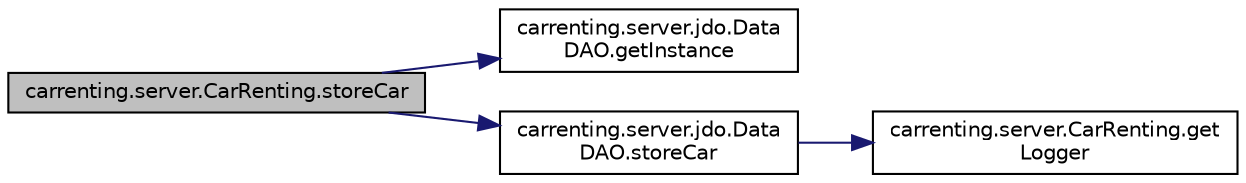 digraph "carrenting.server.CarRenting.storeCar"
{
 // LATEX_PDF_SIZE
  edge [fontname="Helvetica",fontsize="10",labelfontname="Helvetica",labelfontsize="10"];
  node [fontname="Helvetica",fontsize="10",shape=record];
  rankdir="LR";
  Node67 [label="carrenting.server.CarRenting.storeCar",height=0.2,width=0.4,color="black", fillcolor="grey75", style="filled", fontcolor="black",tooltip=" "];
  Node67 -> Node68 [color="midnightblue",fontsize="10",style="solid",fontname="Helvetica"];
  Node68 [label="carrenting.server.jdo.Data\lDAO.getInstance",height=0.2,width=0.4,color="black", fillcolor="white", style="filled",URL="$classcarrenting_1_1server_1_1jdo_1_1_data_d_a_o.html#af8f8055222b8f4337f5f46c4365078d6",tooltip=" "];
  Node67 -> Node69 [color="midnightblue",fontsize="10",style="solid",fontname="Helvetica"];
  Node69 [label="carrenting.server.jdo.Data\lDAO.storeCar",height=0.2,width=0.4,color="black", fillcolor="white", style="filled",URL="$classcarrenting_1_1server_1_1jdo_1_1_data_d_a_o.html#af9e2798cf3b06a1fbcb74f3bc92c670f",tooltip=" "];
  Node69 -> Node70 [color="midnightblue",fontsize="10",style="solid",fontname="Helvetica"];
  Node70 [label="carrenting.server.CarRenting.get\lLogger",height=0.2,width=0.4,color="black", fillcolor="white", style="filled",URL="$classcarrenting_1_1server_1_1_car_renting.html#ab6247bc987fa497393e8db651849f845",tooltip=" "];
}
